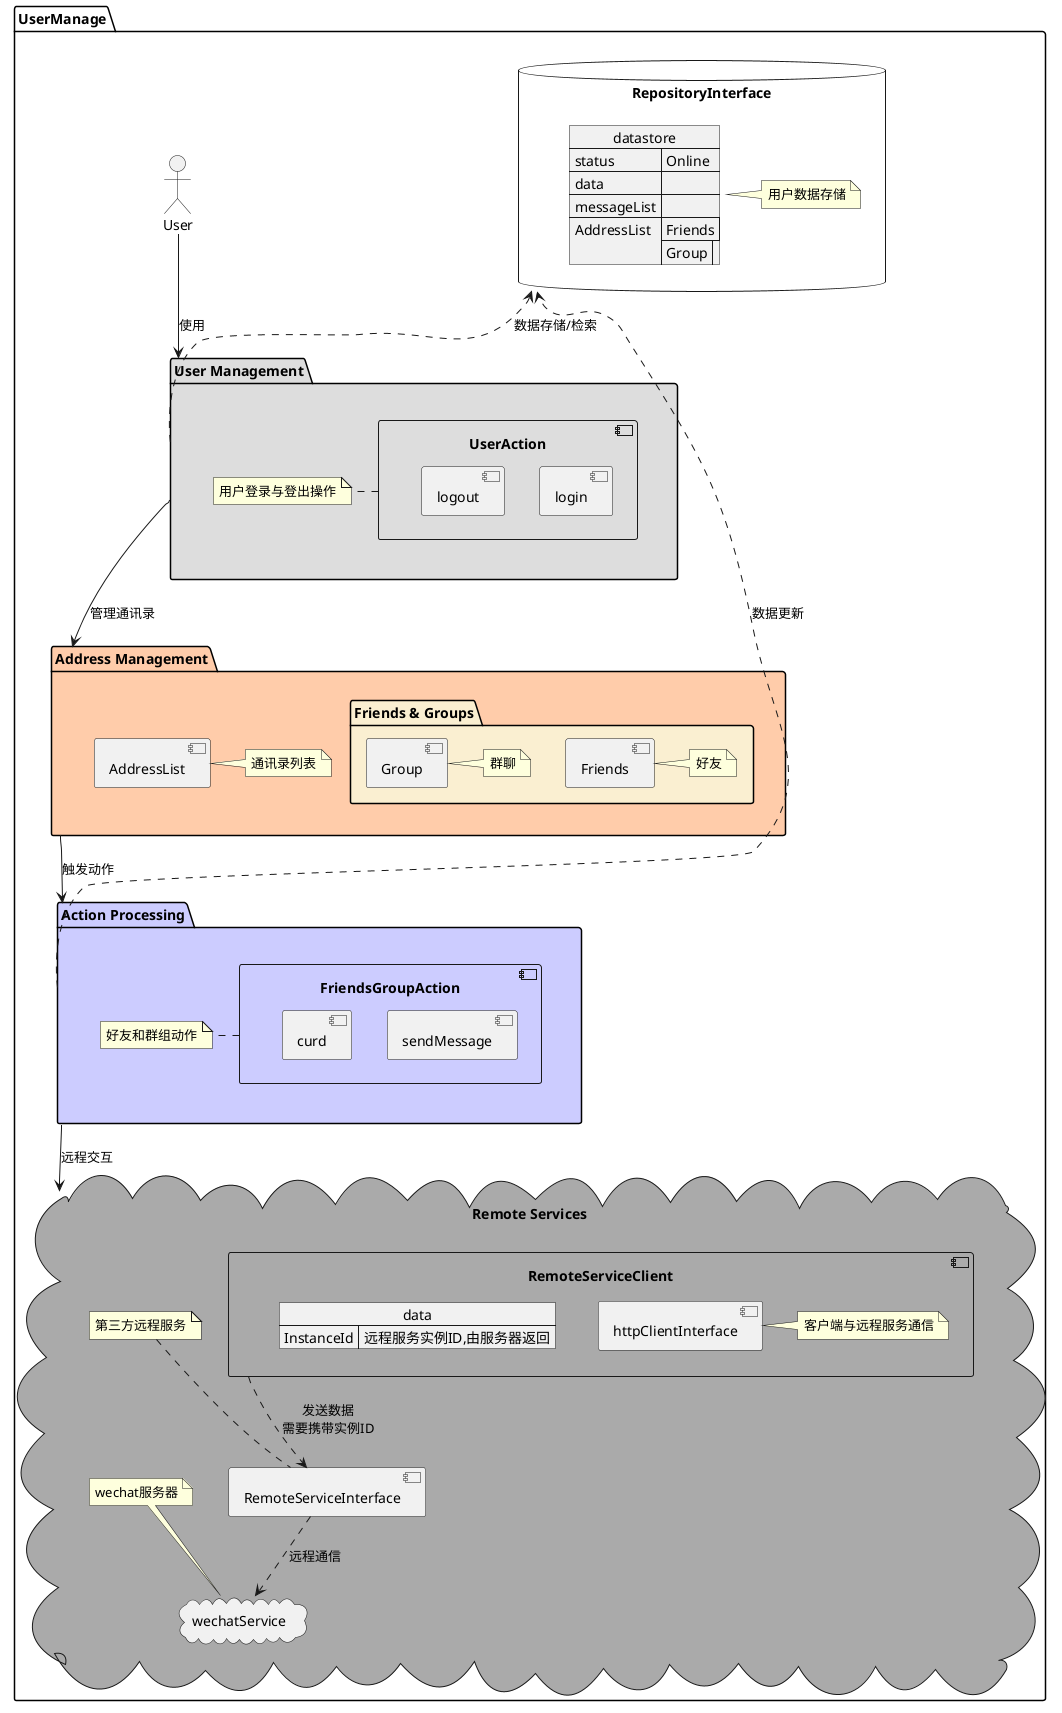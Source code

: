 @startuml
package "UserManage" {
    actor User

    database "RepositoryInterface" {
        json datastore {
           "status": "Online",
           "data": {},
           "messageList": [{}],
           "AddressList": [
             {"Friends": {}},
             {"Group": {}}
           ]
        }
        note right: 用户数据存储
    }

    package "User Management" #DDDDDD {
        component "UserAction" {
            component "login"
            component "logout"

        }
        note right of UserAction: 用户登录与登出操作
    }

    package "Address Management" #FFCCAA {
        component "AddressList"
        note right of AddressList: 通讯录列表

        package "Friends & Groups" #FAEFD1 {
            component "Friends"
            note right of Friends: 好友

            component "Group"
            note right of Group: 群聊
        }
    }

    package "Action Processing" #CCCCFF {
        component "FriendsGroupAction" {
            component "sendMessage"
            component "curd"

        }
        note right of FriendsGroupAction: 好友和群组动作
    }

    cloud "Remote Services" #AAAAAA {
        component "RemoteServiceClient" {
            json data {
                "InstanceId": "远程服务实例ID,由服务器返回"
            }
            component "httpClientInterface"
            note right of httpClientInterface: 客户端与远程服务通信
        }
        component "RemoteServiceInterface"
        note top of "RemoteServiceInterface": 第三方远程服务

        cloud "wechatService"
        note top of "wechatService": wechat服务器
    }

    User --> "User Management": 使用
    "User Management" --> "Address Management": 管理通讯录
    "Address Management" --> "Action Processing": 触发动作
    "Action Processing" --> "Remote Services": 远程交互
    "RemoteServiceClient" ..> "RemoteServiceInterface": 发送数据\n需要携带实例ID
    "RemoteServiceInterface" ..> "wechatService": 远程通信
    "RepositoryInterface" <.. "User Management": 数据存储/检索
    "RepositoryInterface" <.. "Action Processing": 数据更新
}

@enduml
